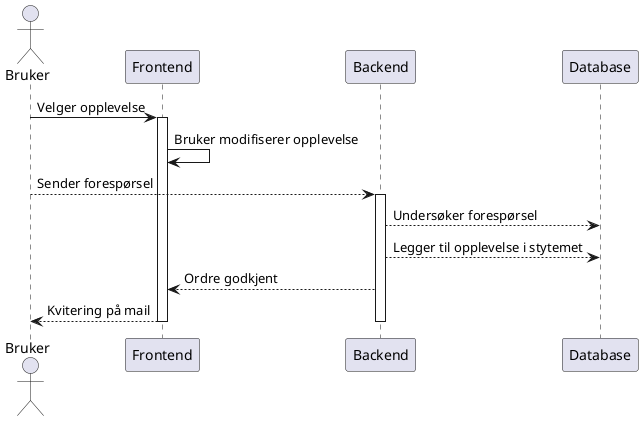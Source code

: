 @startuml Sekvensdiagram
actor Bruker
participant Frontend
participant Backend
participant Database

Bruker -> Frontend: Velger opplevelse
activate Frontend
Frontend -> Frontend: Bruker modifiserer opplevelse
Bruker --> Backend: Sender forespørsel
activate Backend
Backend --> Database: Undersøker forespørsel
Backend --> Database: Legger til opplevelse i stytemet
Frontend <-- Backend: Ordre godkjent
Frontend --> Bruker: Kvitering på mail
deactivate Backend
deactivate Frontend

 